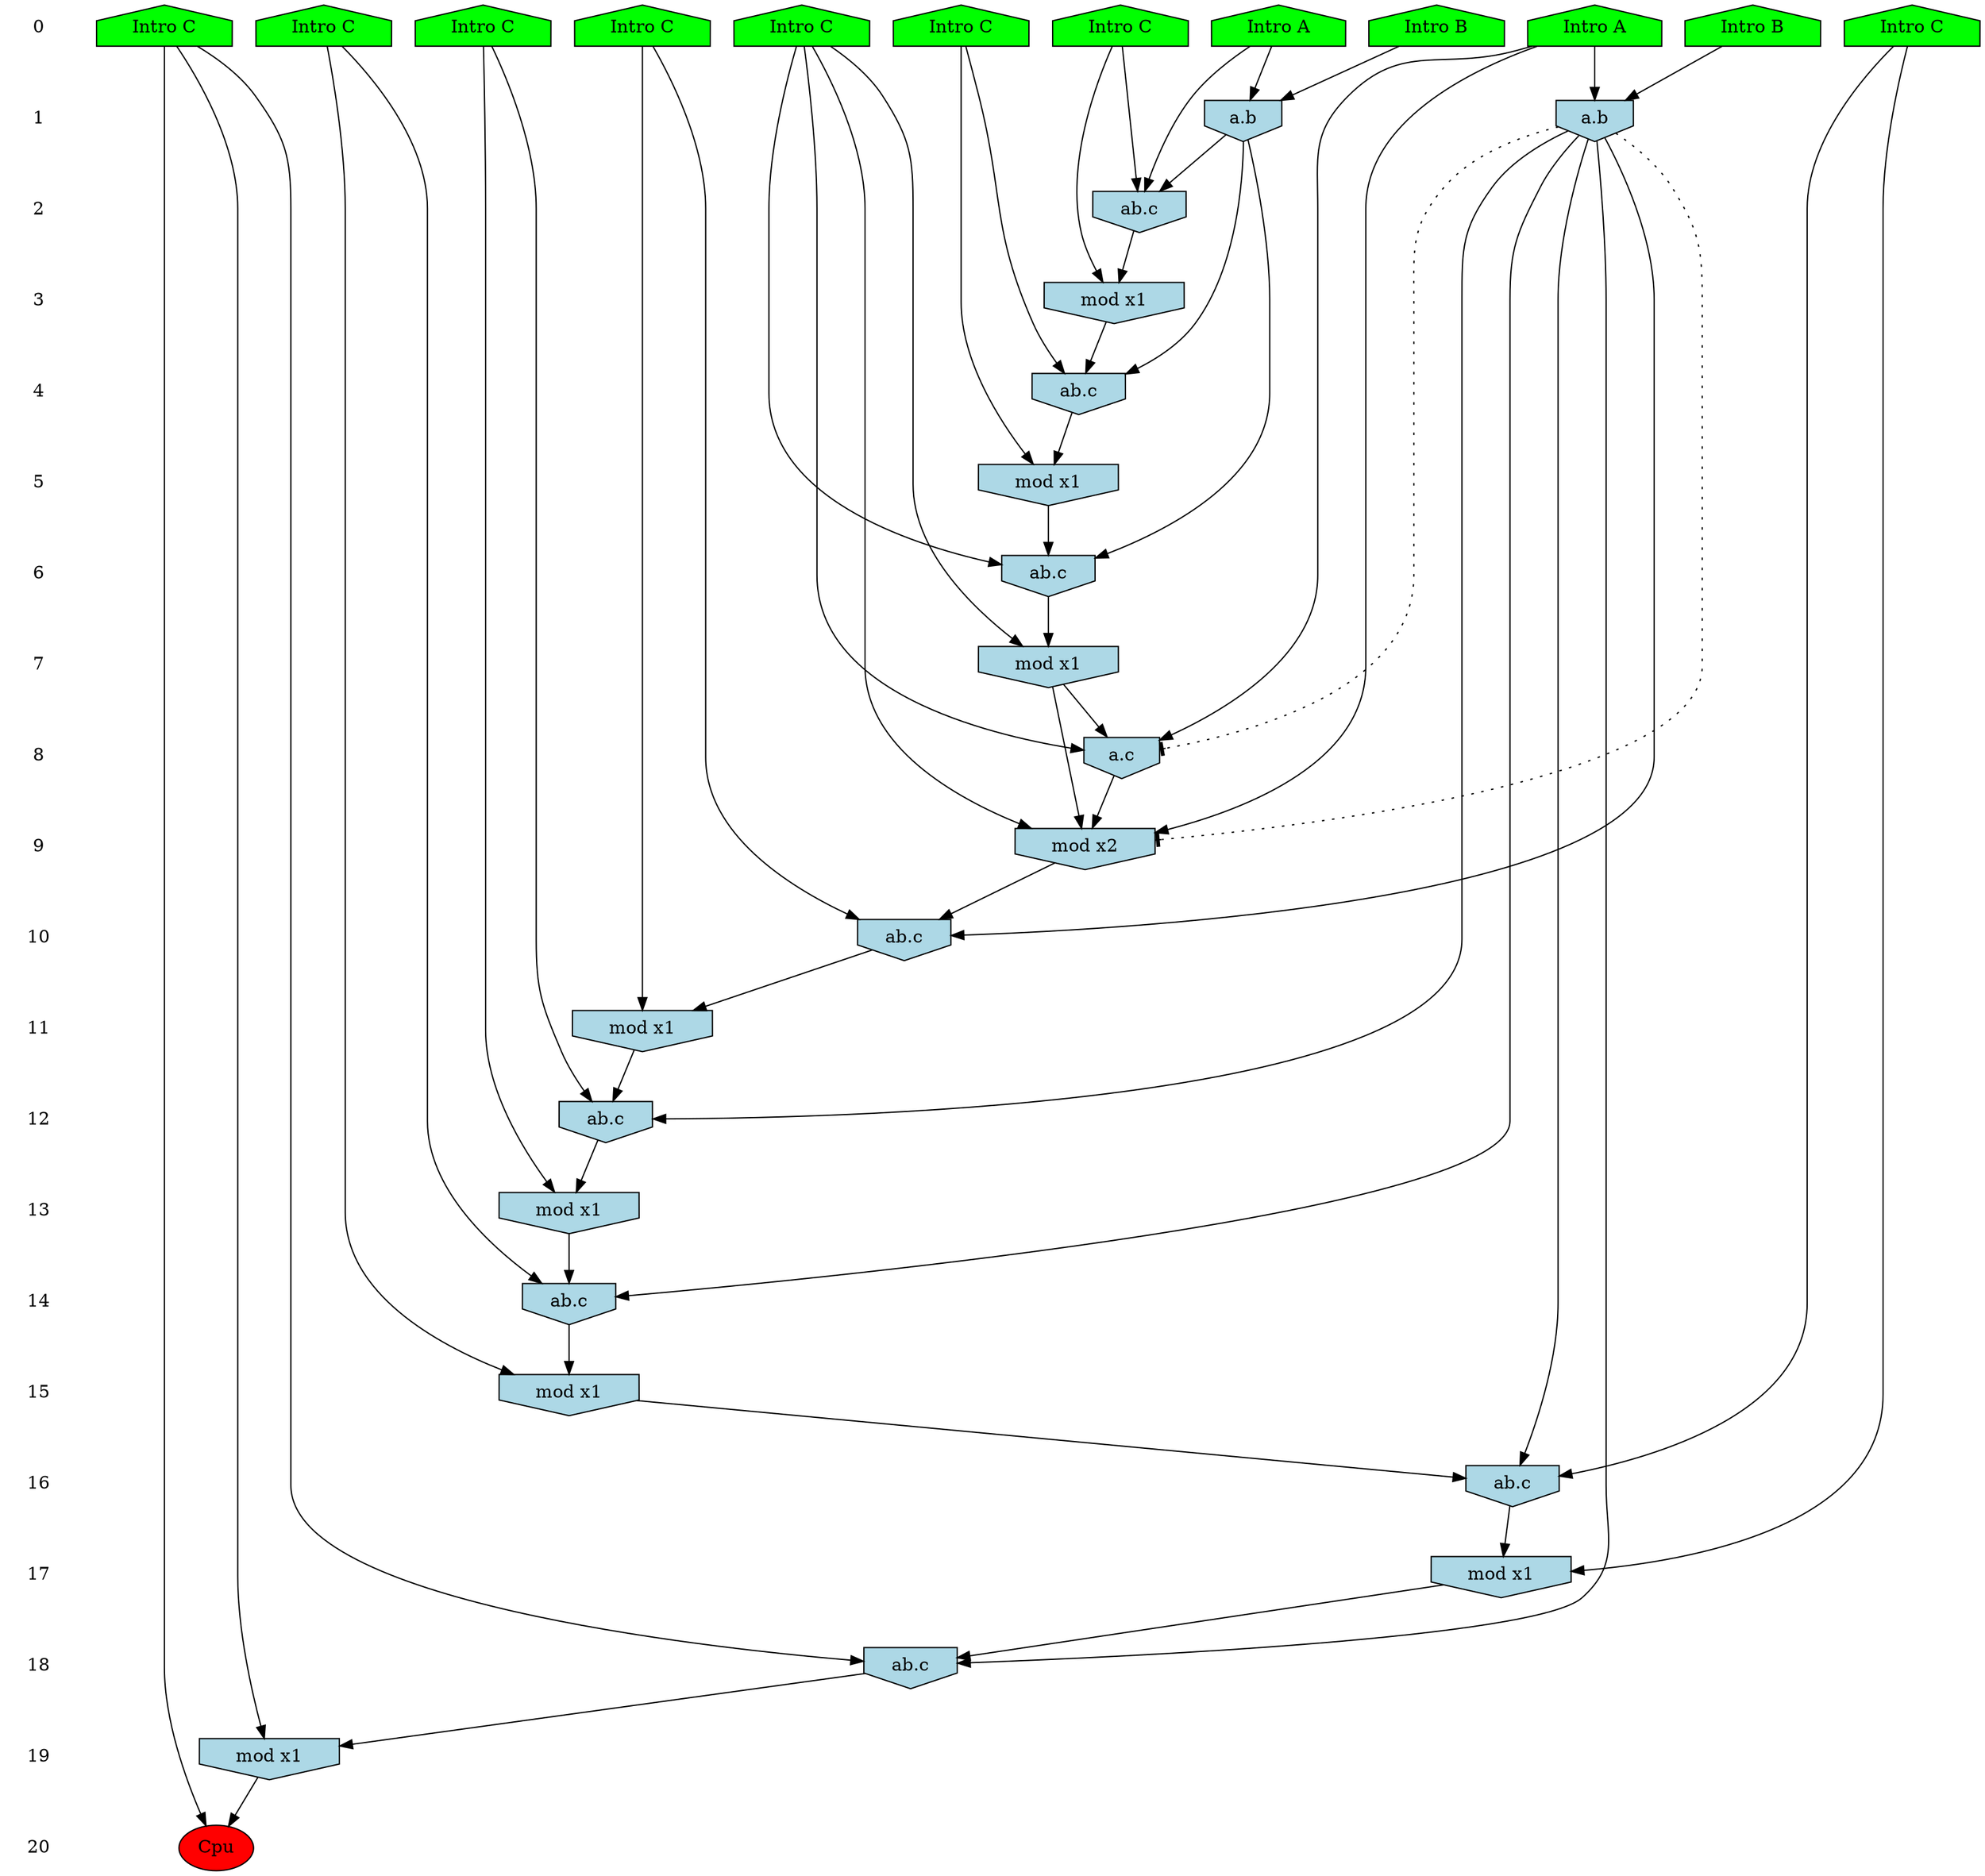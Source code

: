 /* Compression of 2 causal flows obtained in average at 1.772747E+01 t.u */
/* Compressed causal flows were: [2827;3440] */
digraph G{
 ranksep=.5 ; 
{ rank = same ; "0" [shape=plaintext] ; node_1 [label ="Intro A", shape=house, style=filled, fillcolor=green] ;
node_2 [label ="Intro B", shape=house, style=filled, fillcolor=green] ;
node_3 [label ="Intro B", shape=house, style=filled, fillcolor=green] ;
node_4 [label ="Intro A", shape=house, style=filled, fillcolor=green] ;
node_5 [label ="Intro C", shape=house, style=filled, fillcolor=green] ;
node_6 [label ="Intro C", shape=house, style=filled, fillcolor=green] ;
node_7 [label ="Intro C", shape=house, style=filled, fillcolor=green] ;
node_8 [label ="Intro C", shape=house, style=filled, fillcolor=green] ;
node_9 [label ="Intro C", shape=house, style=filled, fillcolor=green] ;
node_10 [label ="Intro C", shape=house, style=filled, fillcolor=green] ;
node_11 [label ="Intro C", shape=house, style=filled, fillcolor=green] ;
node_12 [label ="Intro C", shape=house, style=filled, fillcolor=green] ;
}
{ rank = same ; "1" [shape=plaintext] ; node_13 [label="a.b", shape=invhouse, style=filled, fillcolor = lightblue] ;
node_22 [label="a.b", shape=invhouse, style=filled, fillcolor = lightblue] ;
}
{ rank = same ; "2" [shape=plaintext] ; node_14 [label="ab.c", shape=invhouse, style=filled, fillcolor = lightblue] ;
}
{ rank = same ; "3" [shape=plaintext] ; node_15 [label="mod x1", shape=invhouse, style=filled, fillcolor = lightblue] ;
}
{ rank = same ; "4" [shape=plaintext] ; node_16 [label="ab.c", shape=invhouse, style=filled, fillcolor = lightblue] ;
}
{ rank = same ; "5" [shape=plaintext] ; node_17 [label="mod x1", shape=invhouse, style=filled, fillcolor = lightblue] ;
}
{ rank = same ; "6" [shape=plaintext] ; node_18 [label="ab.c", shape=invhouse, style=filled, fillcolor = lightblue] ;
}
{ rank = same ; "7" [shape=plaintext] ; node_19 [label="mod x1", shape=invhouse, style=filled, fillcolor = lightblue] ;
}
{ rank = same ; "8" [shape=plaintext] ; node_20 [label="a.c", shape=invhouse, style=filled, fillcolor = lightblue] ;
}
{ rank = same ; "9" [shape=plaintext] ; node_21 [label="mod x2", shape=invhouse, style=filled, fillcolor = lightblue] ;
}
{ rank = same ; "10" [shape=plaintext] ; node_23 [label="ab.c", shape=invhouse, style=filled, fillcolor = lightblue] ;
}
{ rank = same ; "11" [shape=plaintext] ; node_24 [label="mod x1", shape=invhouse, style=filled, fillcolor = lightblue] ;
}
{ rank = same ; "12" [shape=plaintext] ; node_25 [label="ab.c", shape=invhouse, style=filled, fillcolor = lightblue] ;
}
{ rank = same ; "13" [shape=plaintext] ; node_26 [label="mod x1", shape=invhouse, style=filled, fillcolor = lightblue] ;
}
{ rank = same ; "14" [shape=plaintext] ; node_27 [label="ab.c", shape=invhouse, style=filled, fillcolor = lightblue] ;
}
{ rank = same ; "15" [shape=plaintext] ; node_28 [label="mod x1", shape=invhouse, style=filled, fillcolor = lightblue] ;
}
{ rank = same ; "16" [shape=plaintext] ; node_29 [label="ab.c", shape=invhouse, style=filled, fillcolor = lightblue] ;
}
{ rank = same ; "17" [shape=plaintext] ; node_30 [label="mod x1", shape=invhouse, style=filled, fillcolor = lightblue] ;
}
{ rank = same ; "18" [shape=plaintext] ; node_31 [label="ab.c", shape=invhouse, style=filled, fillcolor = lightblue] ;
}
{ rank = same ; "19" [shape=plaintext] ; node_32 [label="mod x1", shape=invhouse, style=filled, fillcolor = lightblue] ;
}
{ rank = same ; "20" [shape=plaintext] ; node_33 [label ="Cpu", style=filled, fillcolor=red] ;
}
"0" -> "1" [style="invis"]; 
"1" -> "2" [style="invis"]; 
"2" -> "3" [style="invis"]; 
"3" -> "4" [style="invis"]; 
"4" -> "5" [style="invis"]; 
"5" -> "6" [style="invis"]; 
"6" -> "7" [style="invis"]; 
"7" -> "8" [style="invis"]; 
"8" -> "9" [style="invis"]; 
"9" -> "10" [style="invis"]; 
"10" -> "11" [style="invis"]; 
"11" -> "12" [style="invis"]; 
"12" -> "13" [style="invis"]; 
"13" -> "14" [style="invis"]; 
"14" -> "15" [style="invis"]; 
"15" -> "16" [style="invis"]; 
"16" -> "17" [style="invis"]; 
"17" -> "18" [style="invis"]; 
"18" -> "19" [style="invis"]; 
"19" -> "20" [style="invis"]; 
node_1 -> node_13
node_2 -> node_13
node_1 -> node_14
node_12 -> node_14
node_13 -> node_14
node_12 -> node_15
node_14 -> node_15
node_8 -> node_16
node_13 -> node_16
node_15 -> node_16
node_8 -> node_17
node_16 -> node_17
node_9 -> node_18
node_13 -> node_18
node_17 -> node_18
node_9 -> node_19
node_18 -> node_19
node_4 -> node_20
node_9 -> node_20
node_19 -> node_20
node_4 -> node_21
node_9 -> node_21
node_19 -> node_21
node_20 -> node_21
node_3 -> node_22
node_4 -> node_22
node_7 -> node_23
node_21 -> node_23
node_22 -> node_23
node_7 -> node_24
node_23 -> node_24
node_10 -> node_25
node_22 -> node_25
node_24 -> node_25
node_10 -> node_26
node_25 -> node_26
node_6 -> node_27
node_22 -> node_27
node_26 -> node_27
node_6 -> node_28
node_27 -> node_28
node_5 -> node_29
node_22 -> node_29
node_28 -> node_29
node_5 -> node_30
node_29 -> node_30
node_11 -> node_31
node_22 -> node_31
node_30 -> node_31
node_11 -> node_32
node_31 -> node_32
node_11 -> node_33
node_32 -> node_33
node_22 -> node_21 [style=dotted, arrowhead = tee] 
node_22 -> node_20 [style=dotted, arrowhead = tee] 
}
/*
 Dot generation time: 0.000164
*/